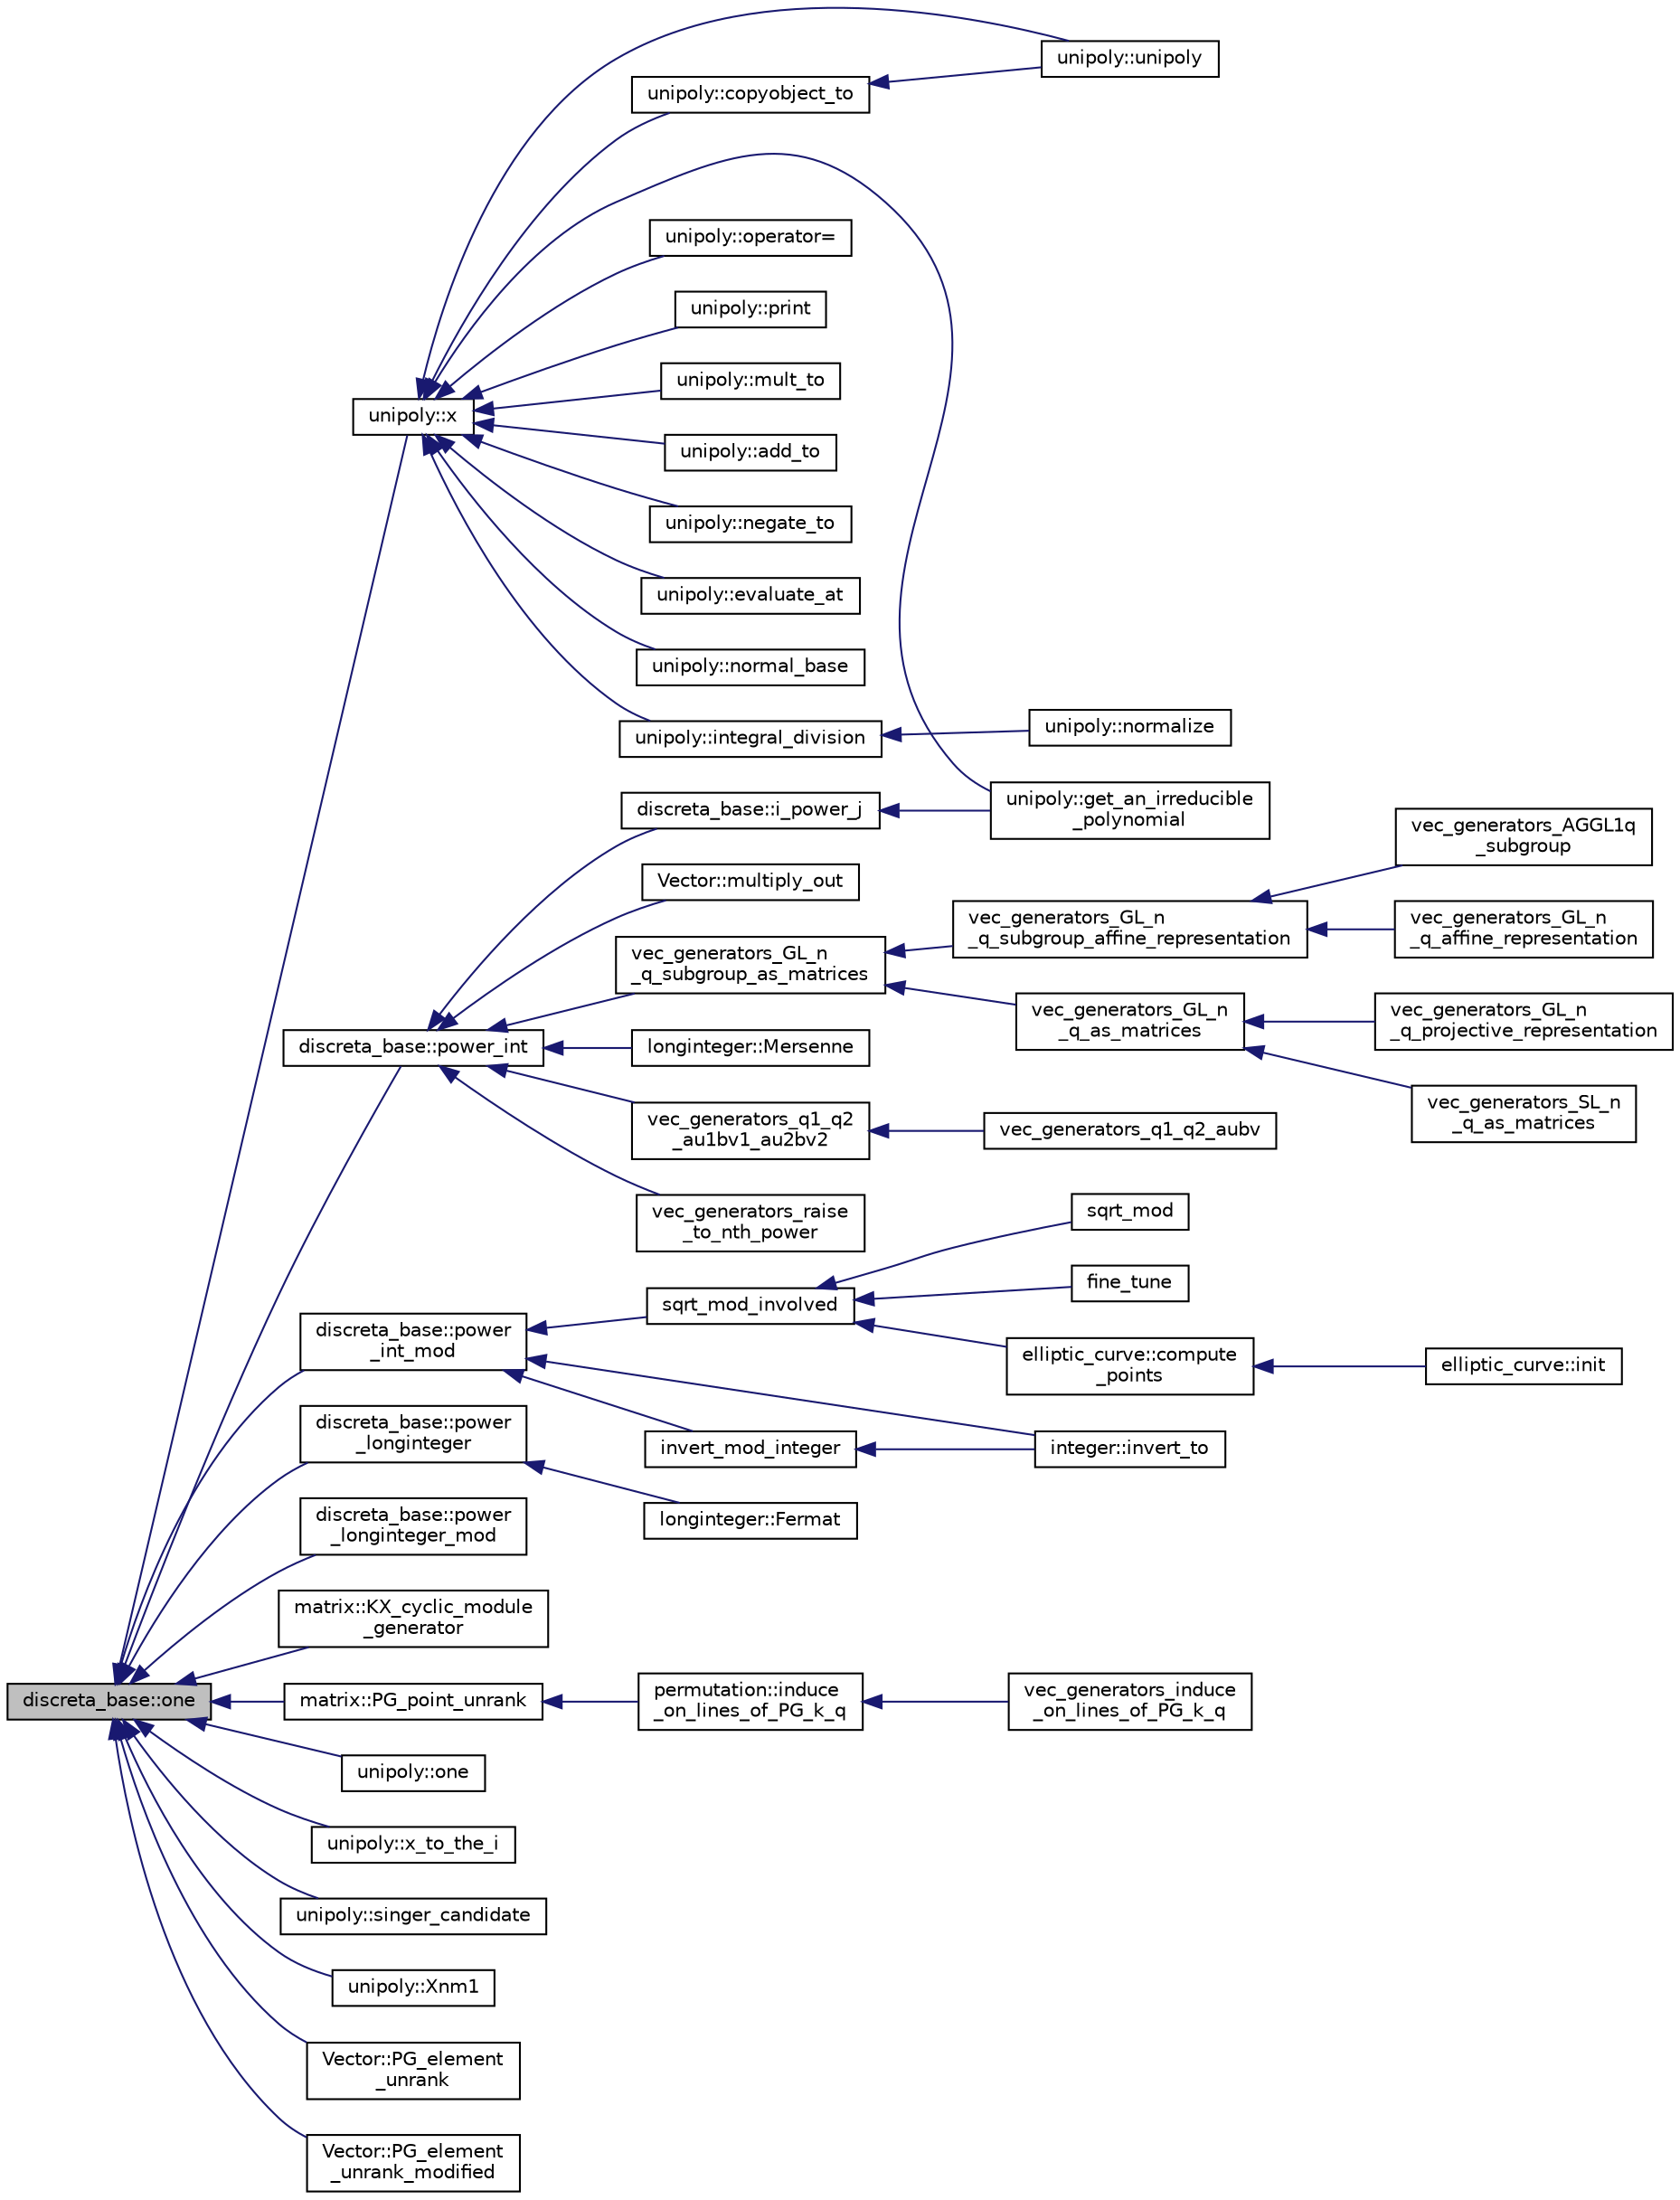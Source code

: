 digraph "discreta_base::one"
{
  edge [fontname="Helvetica",fontsize="10",labelfontname="Helvetica",labelfontsize="10"];
  node [fontname="Helvetica",fontsize="10",shape=record];
  rankdir="LR";
  Node14693 [label="discreta_base::one",height=0.2,width=0.4,color="black", fillcolor="grey75", style="filled", fontcolor="black"];
  Node14693 -> Node14694 [dir="back",color="midnightblue",fontsize="10",style="solid",fontname="Helvetica"];
  Node14694 [label="discreta_base::power_int",height=0.2,width=0.4,color="black", fillcolor="white", style="filled",URL="$d7/d71/classdiscreta__base.html#a4b7be615dfc1a72b6c6a623325e77628"];
  Node14694 -> Node14695 [dir="back",color="midnightblue",fontsize="10",style="solid",fontname="Helvetica"];
  Node14695 [label="discreta_base::i_power_j",height=0.2,width=0.4,color="black", fillcolor="white", style="filled",URL="$d7/d71/classdiscreta__base.html#ae0bc8b345a8d639e626267ddbebaa7a1"];
  Node14695 -> Node14696 [dir="back",color="midnightblue",fontsize="10",style="solid",fontname="Helvetica"];
  Node14696 [label="unipoly::get_an_irreducible\l_polynomial",height=0.2,width=0.4,color="black", fillcolor="white", style="filled",URL="$d1/d89/classunipoly.html#a14ae1863f2096e87f8115f5e8f727883"];
  Node14694 -> Node14697 [dir="back",color="midnightblue",fontsize="10",style="solid",fontname="Helvetica"];
  Node14697 [label="longinteger::Mersenne",height=0.2,width=0.4,color="black", fillcolor="white", style="filled",URL="$d3/d71/classlonginteger.html#a549866ae981b0229715752adc96be386"];
  Node14694 -> Node14698 [dir="back",color="midnightblue",fontsize="10",style="solid",fontname="Helvetica"];
  Node14698 [label="vec_generators_raise\l_to_nth_power",height=0.2,width=0.4,color="black", fillcolor="white", style="filled",URL="$d0/dd3/perm__group__gens_8_c.html#ae2abdba2094e87b7f58ee9042738b4f5"];
  Node14694 -> Node14699 [dir="back",color="midnightblue",fontsize="10",style="solid",fontname="Helvetica"];
  Node14699 [label="vec_generators_GL_n\l_q_subgroup_as_matrices",height=0.2,width=0.4,color="black", fillcolor="white", style="filled",URL="$d0/dd3/perm__group__gens_8_c.html#a67390878e31e37836b12fa5d56e72394"];
  Node14699 -> Node14700 [dir="back",color="midnightblue",fontsize="10",style="solid",fontname="Helvetica"];
  Node14700 [label="vec_generators_GL_n\l_q_as_matrices",height=0.2,width=0.4,color="black", fillcolor="white", style="filled",URL="$d0/dd3/perm__group__gens_8_c.html#a16af2db378d422175df1fdf70cb02806"];
  Node14700 -> Node14701 [dir="back",color="midnightblue",fontsize="10",style="solid",fontname="Helvetica"];
  Node14701 [label="vec_generators_SL_n\l_q_as_matrices",height=0.2,width=0.4,color="black", fillcolor="white", style="filled",URL="$d0/dd3/perm__group__gens_8_c.html#aece7a22e0963ee87d325797900443bd2"];
  Node14700 -> Node14702 [dir="back",color="midnightblue",fontsize="10",style="solid",fontname="Helvetica"];
  Node14702 [label="vec_generators_GL_n\l_q_projective_representation",height=0.2,width=0.4,color="black", fillcolor="white", style="filled",URL="$d0/dd3/perm__group__gens_8_c.html#ae56b1d99562cb32203518575c689746d"];
  Node14699 -> Node14703 [dir="back",color="midnightblue",fontsize="10",style="solid",fontname="Helvetica"];
  Node14703 [label="vec_generators_GL_n\l_q_subgroup_affine_representation",height=0.2,width=0.4,color="black", fillcolor="white", style="filled",URL="$d0/dd3/perm__group__gens_8_c.html#adc1a2bfe52c3047a066884771aa01321"];
  Node14703 -> Node14704 [dir="back",color="midnightblue",fontsize="10",style="solid",fontname="Helvetica"];
  Node14704 [label="vec_generators_GL_n\l_q_affine_representation",height=0.2,width=0.4,color="black", fillcolor="white", style="filled",URL="$d0/dd3/perm__group__gens_8_c.html#a689108f410f773f0681e21a864097f16"];
  Node14703 -> Node14705 [dir="back",color="midnightblue",fontsize="10",style="solid",fontname="Helvetica"];
  Node14705 [label="vec_generators_AGGL1q\l_subgroup",height=0.2,width=0.4,color="black", fillcolor="white", style="filled",URL="$d0/dd3/perm__group__gens_8_c.html#a93659c1c7a668dd6adf9f217c608e1f1"];
  Node14694 -> Node14706 [dir="back",color="midnightblue",fontsize="10",style="solid",fontname="Helvetica"];
  Node14706 [label="vec_generators_q1_q2\l_au1bv1_au2bv2",height=0.2,width=0.4,color="black", fillcolor="white", style="filled",URL="$d0/dd3/perm__group__gens_8_c.html#aee37285cfb5987a4fc1f5c7580865175"];
  Node14706 -> Node14707 [dir="back",color="midnightblue",fontsize="10",style="solid",fontname="Helvetica"];
  Node14707 [label="vec_generators_q1_q2_aubv",height=0.2,width=0.4,color="black", fillcolor="white", style="filled",URL="$d0/dd3/perm__group__gens_8_c.html#a0b5ce8828dd8a35cbfec4450f0d76edc"];
  Node14694 -> Node14708 [dir="back",color="midnightblue",fontsize="10",style="solid",fontname="Helvetica"];
  Node14708 [label="Vector::multiply_out",height=0.2,width=0.4,color="black", fillcolor="white", style="filled",URL="$d5/db2/class_vector.html#a3f8219c2cb731ff22790f6456753e104"];
  Node14693 -> Node14709 [dir="back",color="midnightblue",fontsize="10",style="solid",fontname="Helvetica"];
  Node14709 [label="discreta_base::power\l_int_mod",height=0.2,width=0.4,color="black", fillcolor="white", style="filled",URL="$d7/d71/classdiscreta__base.html#abbedc6f882b55fe0b98dec33da832f8e"];
  Node14709 -> Node14710 [dir="back",color="midnightblue",fontsize="10",style="solid",fontname="Helvetica"];
  Node14710 [label="invert_mod_integer",height=0.2,width=0.4,color="black", fillcolor="white", style="filled",URL="$d3/d72/global_8_c.html#a5091bb8cefac9687df1b02729a1432a2"];
  Node14710 -> Node14711 [dir="back",color="midnightblue",fontsize="10",style="solid",fontname="Helvetica"];
  Node14711 [label="integer::invert_to",height=0.2,width=0.4,color="black", fillcolor="white", style="filled",URL="$d0/de5/classinteger.html#a9a991b285677b99b4879034e31648b7a"];
  Node14709 -> Node14712 [dir="back",color="midnightblue",fontsize="10",style="solid",fontname="Helvetica"];
  Node14712 [label="sqrt_mod_involved",height=0.2,width=0.4,color="black", fillcolor="white", style="filled",URL="$d3/d72/global_8_c.html#acd861d9b44d7703f6f8bf7fd75b9afe6"];
  Node14712 -> Node14713 [dir="back",color="midnightblue",fontsize="10",style="solid",fontname="Helvetica"];
  Node14713 [label="sqrt_mod",height=0.2,width=0.4,color="black", fillcolor="white", style="filled",URL="$d3/d72/global_8_c.html#a8b9a700cdc4cf3ca42c28e6435945ade"];
  Node14712 -> Node14714 [dir="back",color="midnightblue",fontsize="10",style="solid",fontname="Helvetica"];
  Node14714 [label="fine_tune",height=0.2,width=0.4,color="black", fillcolor="white", style="filled",URL="$d3/d72/global_8_c.html#ab1f4f7f57240dfae62fb2126547fa8e6"];
  Node14712 -> Node14715 [dir="back",color="midnightblue",fontsize="10",style="solid",fontname="Helvetica"];
  Node14715 [label="elliptic_curve::compute\l_points",height=0.2,width=0.4,color="black", fillcolor="white", style="filled",URL="$d3/dea/classelliptic__curve.html#a07f848c282b8e731d9e99e9b358d5a9a"];
  Node14715 -> Node14716 [dir="back",color="midnightblue",fontsize="10",style="solid",fontname="Helvetica"];
  Node14716 [label="elliptic_curve::init",height=0.2,width=0.4,color="black", fillcolor="white", style="filled",URL="$d3/dea/classelliptic__curve.html#a0146cb7d2585f1e15e49d77a7496190f"];
  Node14709 -> Node14711 [dir="back",color="midnightblue",fontsize="10",style="solid",fontname="Helvetica"];
  Node14693 -> Node14717 [dir="back",color="midnightblue",fontsize="10",style="solid",fontname="Helvetica"];
  Node14717 [label="discreta_base::power\l_longinteger",height=0.2,width=0.4,color="black", fillcolor="white", style="filled",URL="$d7/d71/classdiscreta__base.html#aa62919063915230ba88a0a070a38f3d6"];
  Node14717 -> Node14718 [dir="back",color="midnightblue",fontsize="10",style="solid",fontname="Helvetica"];
  Node14718 [label="longinteger::Fermat",height=0.2,width=0.4,color="black", fillcolor="white", style="filled",URL="$d3/d71/classlonginteger.html#ae120eb593e762937a8f45ca3643ed49c"];
  Node14693 -> Node14719 [dir="back",color="midnightblue",fontsize="10",style="solid",fontname="Helvetica"];
  Node14719 [label="discreta_base::power\l_longinteger_mod",height=0.2,width=0.4,color="black", fillcolor="white", style="filled",URL="$d7/d71/classdiscreta__base.html#a13cf1612186baa2104f55978cbf56873"];
  Node14693 -> Node14720 [dir="back",color="midnightblue",fontsize="10",style="solid",fontname="Helvetica"];
  Node14720 [label="matrix::KX_cyclic_module\l_generator",height=0.2,width=0.4,color="black", fillcolor="white", style="filled",URL="$d1/d8d/classmatrix.html#ace9dbe1f348d6fa63d1005e8f601897b"];
  Node14693 -> Node14721 [dir="back",color="midnightblue",fontsize="10",style="solid",fontname="Helvetica"];
  Node14721 [label="matrix::PG_point_unrank",height=0.2,width=0.4,color="black", fillcolor="white", style="filled",URL="$d1/d8d/classmatrix.html#a5e3395e0dabdef2f693d463814577f5d"];
  Node14721 -> Node14722 [dir="back",color="midnightblue",fontsize="10",style="solid",fontname="Helvetica"];
  Node14722 [label="permutation::induce\l_on_lines_of_PG_k_q",height=0.2,width=0.4,color="black", fillcolor="white", style="filled",URL="$d0/d08/classpermutation.html#a3e01585ffb15282fc45a3158c5ad0b76"];
  Node14722 -> Node14723 [dir="back",color="midnightblue",fontsize="10",style="solid",fontname="Helvetica"];
  Node14723 [label="vec_generators_induce\l_on_lines_of_PG_k_q",height=0.2,width=0.4,color="black", fillcolor="white", style="filled",URL="$d0/dd3/perm__group__gens_8_c.html#ab33fa2e167b2501e5761fee699b4c285"];
  Node14693 -> Node14724 [dir="back",color="midnightblue",fontsize="10",style="solid",fontname="Helvetica"];
  Node14724 [label="unipoly::one",height=0.2,width=0.4,color="black", fillcolor="white", style="filled",URL="$d1/d89/classunipoly.html#a12db8572d9d5a2edba5b7a4562f6e746"];
  Node14693 -> Node14725 [dir="back",color="midnightblue",fontsize="10",style="solid",fontname="Helvetica"];
  Node14725 [label="unipoly::x",height=0.2,width=0.4,color="black", fillcolor="white", style="filled",URL="$d1/d89/classunipoly.html#a193127c4c6cf419d995882bb5b762294"];
  Node14725 -> Node14726 [dir="back",color="midnightblue",fontsize="10",style="solid",fontname="Helvetica"];
  Node14726 [label="unipoly::unipoly",height=0.2,width=0.4,color="black", fillcolor="white", style="filled",URL="$d1/d89/classunipoly.html#ade3afe0b00b7ff45b9dbc5a15cacf59d"];
  Node14725 -> Node14727 [dir="back",color="midnightblue",fontsize="10",style="solid",fontname="Helvetica"];
  Node14727 [label="unipoly::operator=",height=0.2,width=0.4,color="black", fillcolor="white", style="filled",URL="$d1/d89/classunipoly.html#a60f1ddf49bc3e91ad73d24b9fbb29460"];
  Node14725 -> Node14728 [dir="back",color="midnightblue",fontsize="10",style="solid",fontname="Helvetica"];
  Node14728 [label="unipoly::copyobject_to",height=0.2,width=0.4,color="black", fillcolor="white", style="filled",URL="$d1/d89/classunipoly.html#aa856d320a499748a0f3345ab45e51910"];
  Node14728 -> Node14726 [dir="back",color="midnightblue",fontsize="10",style="solid",fontname="Helvetica"];
  Node14725 -> Node14729 [dir="back",color="midnightblue",fontsize="10",style="solid",fontname="Helvetica"];
  Node14729 [label="unipoly::print",height=0.2,width=0.4,color="black", fillcolor="white", style="filled",URL="$d1/d89/classunipoly.html#a9dc0d295bea73d0c20562149f250cd97"];
  Node14725 -> Node14730 [dir="back",color="midnightblue",fontsize="10",style="solid",fontname="Helvetica"];
  Node14730 [label="unipoly::mult_to",height=0.2,width=0.4,color="black", fillcolor="white", style="filled",URL="$d1/d89/classunipoly.html#a95bf7f347a5630f0d3f9737ffe22a341"];
  Node14725 -> Node14731 [dir="back",color="midnightblue",fontsize="10",style="solid",fontname="Helvetica"];
  Node14731 [label="unipoly::add_to",height=0.2,width=0.4,color="black", fillcolor="white", style="filled",URL="$d1/d89/classunipoly.html#abebdaf912a2b0e7c27470f4191d0e180"];
  Node14725 -> Node14732 [dir="back",color="midnightblue",fontsize="10",style="solid",fontname="Helvetica"];
  Node14732 [label="unipoly::negate_to",height=0.2,width=0.4,color="black", fillcolor="white", style="filled",URL="$d1/d89/classunipoly.html#a2181196b44786790f58b72510620db97"];
  Node14725 -> Node14733 [dir="back",color="midnightblue",fontsize="10",style="solid",fontname="Helvetica"];
  Node14733 [label="unipoly::integral_division",height=0.2,width=0.4,color="black", fillcolor="white", style="filled",URL="$d1/d89/classunipoly.html#aeb794e4d6b10709ed6be7dae9826d705"];
  Node14733 -> Node14734 [dir="back",color="midnightblue",fontsize="10",style="solid",fontname="Helvetica"];
  Node14734 [label="unipoly::normalize",height=0.2,width=0.4,color="black", fillcolor="white", style="filled",URL="$d1/d89/classunipoly.html#a1fdf6f2da235edcf45fca433dea19370"];
  Node14725 -> Node14696 [dir="back",color="midnightblue",fontsize="10",style="solid",fontname="Helvetica"];
  Node14725 -> Node14735 [dir="back",color="midnightblue",fontsize="10",style="solid",fontname="Helvetica"];
  Node14735 [label="unipoly::evaluate_at",height=0.2,width=0.4,color="black", fillcolor="white", style="filled",URL="$d1/d89/classunipoly.html#afb8c65d96c3c1afeb1e14120bd5942b8"];
  Node14725 -> Node14736 [dir="back",color="midnightblue",fontsize="10",style="solid",fontname="Helvetica"];
  Node14736 [label="unipoly::normal_base",height=0.2,width=0.4,color="black", fillcolor="white", style="filled",URL="$d1/d89/classunipoly.html#a38f30f53df7f4ff1506f2b41666ff39e"];
  Node14693 -> Node14737 [dir="back",color="midnightblue",fontsize="10",style="solid",fontname="Helvetica"];
  Node14737 [label="unipoly::x_to_the_i",height=0.2,width=0.4,color="black", fillcolor="white", style="filled",URL="$d1/d89/classunipoly.html#a1415216fadad08456f6c70403b522f6e"];
  Node14693 -> Node14738 [dir="back",color="midnightblue",fontsize="10",style="solid",fontname="Helvetica"];
  Node14738 [label="unipoly::singer_candidate",height=0.2,width=0.4,color="black", fillcolor="white", style="filled",URL="$d1/d89/classunipoly.html#a53231caafb097fc75404538383b88197"];
  Node14693 -> Node14739 [dir="back",color="midnightblue",fontsize="10",style="solid",fontname="Helvetica"];
  Node14739 [label="unipoly::Xnm1",height=0.2,width=0.4,color="black", fillcolor="white", style="filled",URL="$d1/d89/classunipoly.html#a6804952878b88dc700e6532a5c9b1e6e"];
  Node14693 -> Node14740 [dir="back",color="midnightblue",fontsize="10",style="solid",fontname="Helvetica"];
  Node14740 [label="Vector::PG_element\l_unrank",height=0.2,width=0.4,color="black", fillcolor="white", style="filled",URL="$d5/db2/class_vector.html#a8461aafe0c57317eea2df6e3b6507995"];
  Node14693 -> Node14741 [dir="back",color="midnightblue",fontsize="10",style="solid",fontname="Helvetica"];
  Node14741 [label="Vector::PG_element\l_unrank_modified",height=0.2,width=0.4,color="black", fillcolor="white", style="filled",URL="$d5/db2/class_vector.html#a778c7effcf9ce1c1f9187f2649955e26"];
}
